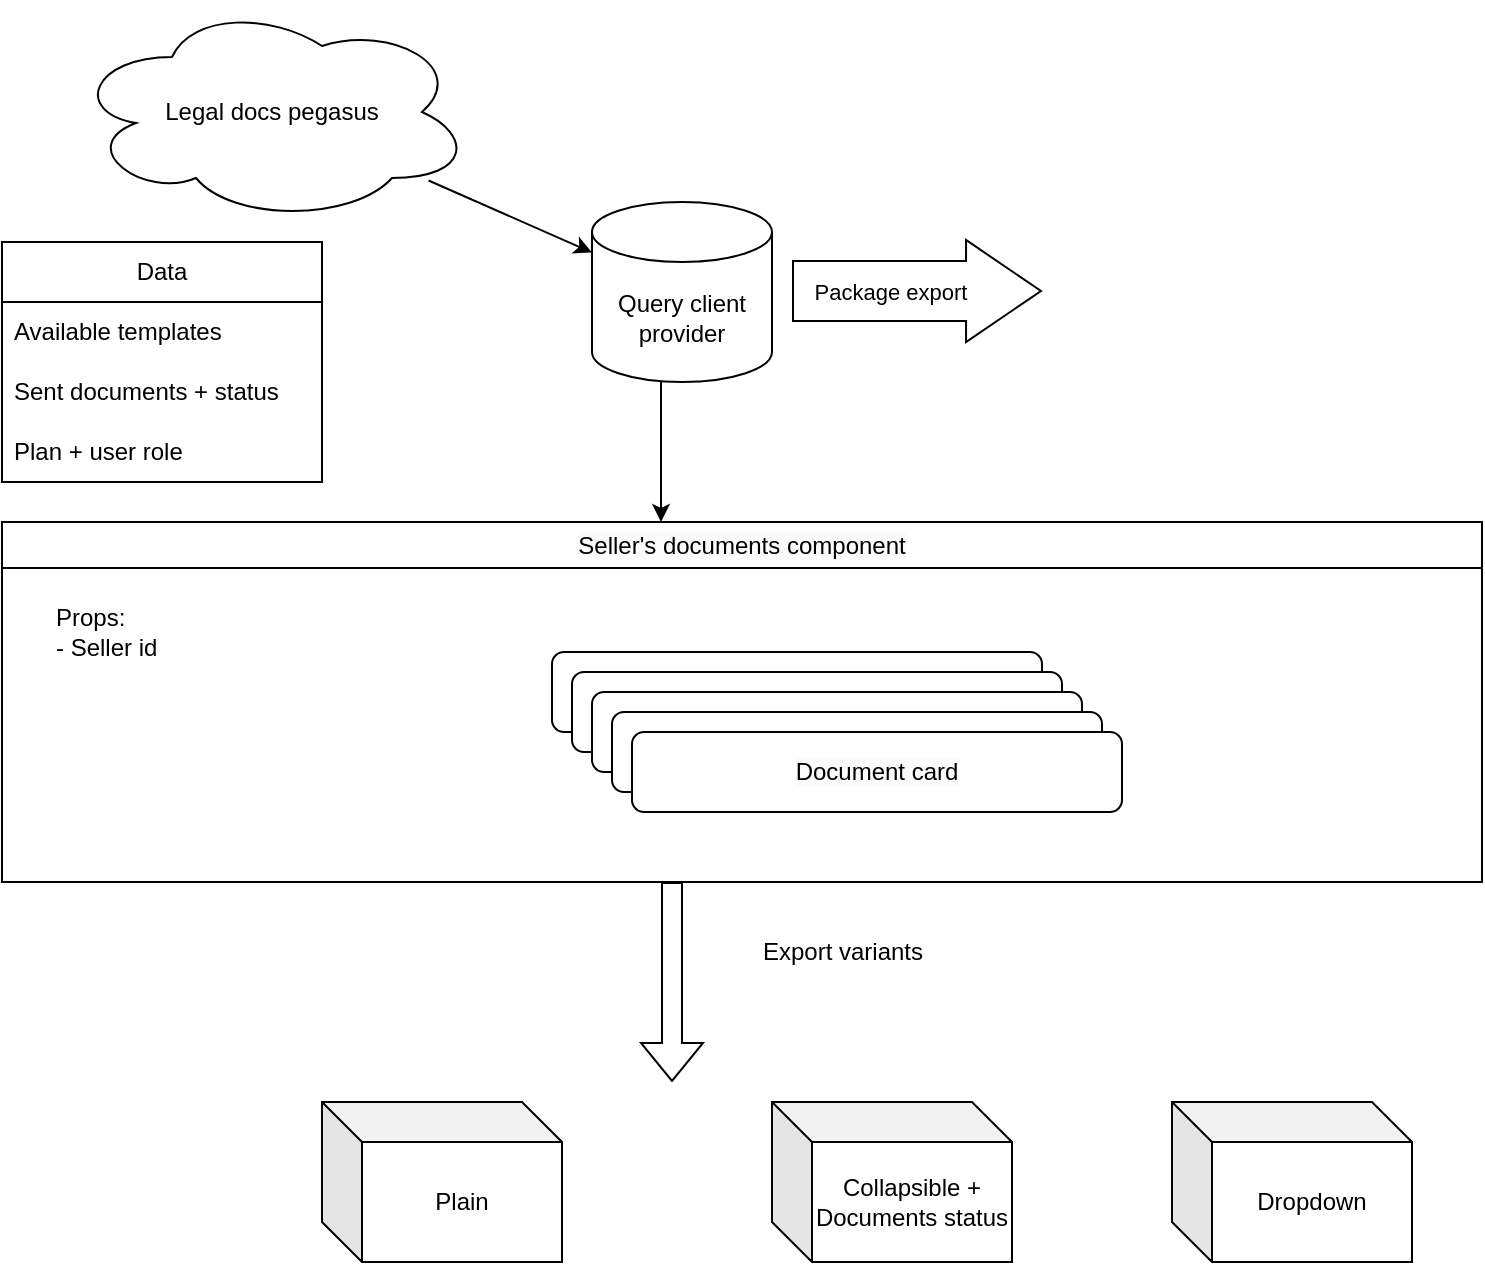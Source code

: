 <mxfile version="25.0.3">
  <diagram name="Page-1" id="3JmRyVbFIATGD4DklPU-">
    <mxGraphModel dx="1314" dy="787" grid="1" gridSize="10" guides="1" tooltips="1" connect="1" arrows="1" fold="1" page="1" pageScale="1" pageWidth="850" pageHeight="1100" math="0" shadow="0">
      <root>
        <mxCell id="0" />
        <mxCell id="1" parent="0" />
        <mxCell id="6FosMGZivHRgjgasGcRN-1" value="&lt;span style=&quot;color: rgb(0, 0, 0); font-family: Helvetica; font-size: 12px; font-style: normal; font-variant-ligatures: normal; font-variant-caps: normal; font-weight: 400; letter-spacing: normal; orphans: 2; text-align: center; text-indent: 0px; text-transform: none; widows: 2; word-spacing: 0px; -webkit-text-stroke-width: 0px; white-space: normal; background-color: rgb(251, 251, 251); text-decoration-thickness: initial; text-decoration-style: initial; text-decoration-color: initial; display: inline !important; float: none;&quot;&gt;Seller&#39;s documents component&lt;/span&gt;" style="swimlane;whiteSpace=wrap;html=1;" vertex="1" parent="1">
          <mxGeometry x="55" y="280" width="740" height="180" as="geometry" />
        </mxCell>
        <mxCell id="6FosMGZivHRgjgasGcRN-12" value="&lt;meta charset=&quot;utf-8&quot;&gt;&lt;span style=&quot;color: rgb(0, 0, 0); font-family: Helvetica; font-size: 12px; font-style: normal; font-variant-ligatures: normal; font-variant-caps: normal; font-weight: 400; letter-spacing: normal; orphans: 2; text-align: center; text-indent: 0px; text-transform: none; widows: 2; word-spacing: 0px; -webkit-text-stroke-width: 0px; white-space: normal; background-color: rgb(251, 251, 251); text-decoration-thickness: initial; text-decoration-style: initial; text-decoration-color: initial; display: inline !important; float: none;&quot;&gt;Document card&lt;/span&gt;" style="rounded=1;whiteSpace=wrap;html=1;" vertex="1" parent="6FosMGZivHRgjgasGcRN-1">
          <mxGeometry x="275" y="65" width="245" height="40" as="geometry" />
        </mxCell>
        <mxCell id="6FosMGZivHRgjgasGcRN-15" value="&lt;meta charset=&quot;utf-8&quot;&gt;&lt;span style=&quot;color: rgb(0, 0, 0); font-family: Helvetica; font-size: 12px; font-style: normal; font-variant-ligatures: normal; font-variant-caps: normal; font-weight: 400; letter-spacing: normal; orphans: 2; text-align: center; text-indent: 0px; text-transform: none; widows: 2; word-spacing: 0px; -webkit-text-stroke-width: 0px; white-space: normal; background-color: rgb(251, 251, 251); text-decoration-thickness: initial; text-decoration-style: initial; text-decoration-color: initial; display: inline !important; float: none;&quot;&gt;Document card&lt;/span&gt;" style="rounded=1;whiteSpace=wrap;html=1;" vertex="1" parent="6FosMGZivHRgjgasGcRN-1">
          <mxGeometry x="285" y="75" width="245" height="40" as="geometry" />
        </mxCell>
        <mxCell id="6FosMGZivHRgjgasGcRN-16" value="&lt;meta charset=&quot;utf-8&quot;&gt;&lt;span style=&quot;color: rgb(0, 0, 0); font-family: Helvetica; font-size: 12px; font-style: normal; font-variant-ligatures: normal; font-variant-caps: normal; font-weight: 400; letter-spacing: normal; orphans: 2; text-align: center; text-indent: 0px; text-transform: none; widows: 2; word-spacing: 0px; -webkit-text-stroke-width: 0px; white-space: normal; background-color: rgb(251, 251, 251); text-decoration-thickness: initial; text-decoration-style: initial; text-decoration-color: initial; display: inline !important; float: none;&quot;&gt;Document card&lt;/span&gt;" style="rounded=1;whiteSpace=wrap;html=1;" vertex="1" parent="6FosMGZivHRgjgasGcRN-1">
          <mxGeometry x="295" y="85" width="245" height="40" as="geometry" />
        </mxCell>
        <mxCell id="6FosMGZivHRgjgasGcRN-17" value="&lt;meta charset=&quot;utf-8&quot;&gt;&lt;span style=&quot;color: rgb(0, 0, 0); font-family: Helvetica; font-size: 12px; font-style: normal; font-variant-ligatures: normal; font-variant-caps: normal; font-weight: 400; letter-spacing: normal; orphans: 2; text-align: center; text-indent: 0px; text-transform: none; widows: 2; word-spacing: 0px; -webkit-text-stroke-width: 0px; white-space: normal; background-color: rgb(251, 251, 251); text-decoration-thickness: initial; text-decoration-style: initial; text-decoration-color: initial; display: inline !important; float: none;&quot;&gt;Document card&lt;/span&gt;" style="rounded=1;whiteSpace=wrap;html=1;" vertex="1" parent="6FosMGZivHRgjgasGcRN-1">
          <mxGeometry x="305" y="95" width="245" height="40" as="geometry" />
        </mxCell>
        <mxCell id="6FosMGZivHRgjgasGcRN-18" value="&lt;meta charset=&quot;utf-8&quot;&gt;&lt;span style=&quot;color: rgb(0, 0, 0); font-family: Helvetica; font-size: 12px; font-style: normal; font-variant-ligatures: normal; font-variant-caps: normal; font-weight: 400; letter-spacing: normal; orphans: 2; text-align: center; text-indent: 0px; text-transform: none; widows: 2; word-spacing: 0px; -webkit-text-stroke-width: 0px; white-space: normal; background-color: rgb(251, 251, 251); text-decoration-thickness: initial; text-decoration-style: initial; text-decoration-color: initial; display: inline !important; float: none;&quot;&gt;Document card&lt;/span&gt;" style="rounded=1;whiteSpace=wrap;html=1;" vertex="1" parent="6FosMGZivHRgjgasGcRN-1">
          <mxGeometry x="315" y="105" width="245" height="40" as="geometry" />
        </mxCell>
        <mxCell id="6FosMGZivHRgjgasGcRN-19" value="Props:&lt;div&gt;- Seller id&lt;/div&gt;" style="text;html=1;align=left;verticalAlign=middle;resizable=0;points=[];autosize=1;strokeColor=none;fillColor=none;" vertex="1" parent="6FosMGZivHRgjgasGcRN-1">
          <mxGeometry x="25" y="35" width="70" height="40" as="geometry" />
        </mxCell>
        <mxCell id="6FosMGZivHRgjgasGcRN-2" value="Legal docs pegasus" style="ellipse;shape=cloud;whiteSpace=wrap;html=1;" vertex="1" parent="1">
          <mxGeometry x="90" y="20" width="200" height="110" as="geometry" />
        </mxCell>
        <mxCell id="6FosMGZivHRgjgasGcRN-3" value="" style="endArrow=classic;html=1;rounded=0;" edge="1" parent="1" source="6FosMGZivHRgjgasGcRN-2" target="6FosMGZivHRgjgasGcRN-4">
          <mxGeometry width="50" height="50" relative="1" as="geometry">
            <mxPoint x="190" y="120" as="sourcePoint" />
            <mxPoint x="190" y="230" as="targetPoint" />
          </mxGeometry>
        </mxCell>
        <mxCell id="6FosMGZivHRgjgasGcRN-4" value="Query client provider" style="shape=cylinder3;whiteSpace=wrap;html=1;boundedLbl=1;backgroundOutline=1;size=15;" vertex="1" parent="1">
          <mxGeometry x="350" y="120" width="90" height="90" as="geometry" />
        </mxCell>
        <mxCell id="6FosMGZivHRgjgasGcRN-5" value="" style="endArrow=classic;html=1;rounded=0;" edge="1" parent="1">
          <mxGeometry width="50" height="50" relative="1" as="geometry">
            <mxPoint x="384.5" y="210" as="sourcePoint" />
            <mxPoint x="384.5" y="280" as="targetPoint" />
          </mxGeometry>
        </mxCell>
        <mxCell id="6FosMGZivHRgjgasGcRN-6" value="" style="shape=flexArrow;endArrow=classic;html=1;rounded=0;width=30;endSize=12.16;" edge="1" parent="1">
          <mxGeometry width="50" height="50" relative="1" as="geometry">
            <mxPoint x="450" y="164.5" as="sourcePoint" />
            <mxPoint x="575" y="164.5" as="targetPoint" />
          </mxGeometry>
        </mxCell>
        <mxCell id="6FosMGZivHRgjgasGcRN-7" value="Package export" style="edgeLabel;html=1;align=center;verticalAlign=middle;resizable=0;points=[];" vertex="1" connectable="0" parent="6FosMGZivHRgjgasGcRN-6">
          <mxGeometry x="-0.44" y="1" relative="1" as="geometry">
            <mxPoint x="14" y="1" as="offset" />
          </mxGeometry>
        </mxCell>
        <mxCell id="6FosMGZivHRgjgasGcRN-8" value="Data" style="swimlane;fontStyle=0;childLayout=stackLayout;horizontal=1;startSize=30;horizontalStack=0;resizeParent=1;resizeParentMax=0;resizeLast=0;collapsible=1;marginBottom=0;whiteSpace=wrap;html=1;" vertex="1" parent="1">
          <mxGeometry x="55" y="140" width="160" height="120" as="geometry" />
        </mxCell>
        <mxCell id="6FosMGZivHRgjgasGcRN-9" value="Available templates&lt;span style=&quot;white-space: pre;&quot;&gt;&#x9;&lt;/span&gt;" style="text;strokeColor=none;fillColor=none;align=left;verticalAlign=middle;spacingLeft=4;spacingRight=4;overflow=hidden;points=[[0,0.5],[1,0.5]];portConstraint=eastwest;rotatable=0;whiteSpace=wrap;html=1;" vertex="1" parent="6FosMGZivHRgjgasGcRN-8">
          <mxGeometry y="30" width="160" height="30" as="geometry" />
        </mxCell>
        <mxCell id="6FosMGZivHRgjgasGcRN-10" value="Sent documents + status" style="text;strokeColor=none;fillColor=none;align=left;verticalAlign=middle;spacingLeft=4;spacingRight=4;overflow=hidden;points=[[0,0.5],[1,0.5]];portConstraint=eastwest;rotatable=0;whiteSpace=wrap;html=1;" vertex="1" parent="6FosMGZivHRgjgasGcRN-8">
          <mxGeometry y="60" width="160" height="30" as="geometry" />
        </mxCell>
        <mxCell id="6FosMGZivHRgjgasGcRN-11" value="Plan + user role" style="text;strokeColor=none;fillColor=none;align=left;verticalAlign=middle;spacingLeft=4;spacingRight=4;overflow=hidden;points=[[0,0.5],[1,0.5]];portConstraint=eastwest;rotatable=0;whiteSpace=wrap;html=1;" vertex="1" parent="6FosMGZivHRgjgasGcRN-8">
          <mxGeometry y="90" width="160" height="30" as="geometry" />
        </mxCell>
        <mxCell id="6FosMGZivHRgjgasGcRN-22" value="Collapsible + Documents status" style="shape=cube;whiteSpace=wrap;html=1;boundedLbl=1;backgroundOutline=1;darkOpacity=0.05;darkOpacity2=0.1;" vertex="1" parent="1">
          <mxGeometry x="440" y="570" width="120" height="80" as="geometry" />
        </mxCell>
        <mxCell id="6FosMGZivHRgjgasGcRN-23" value="" style="shape=flexArrow;endArrow=classic;html=1;rounded=0;" edge="1" parent="1">
          <mxGeometry width="50" height="50" relative="1" as="geometry">
            <mxPoint x="390" y="460" as="sourcePoint" />
            <mxPoint x="390" y="560" as="targetPoint" />
          </mxGeometry>
        </mxCell>
        <mxCell id="6FosMGZivHRgjgasGcRN-24" value="Export variants" style="text;html=1;align=center;verticalAlign=middle;resizable=0;points=[];autosize=1;strokeColor=none;fillColor=none;" vertex="1" parent="1">
          <mxGeometry x="425" y="480" width="100" height="30" as="geometry" />
        </mxCell>
        <mxCell id="6FosMGZivHRgjgasGcRN-25" value="Dropdown" style="shape=cube;whiteSpace=wrap;html=1;boundedLbl=1;backgroundOutline=1;darkOpacity=0.05;darkOpacity2=0.1;" vertex="1" parent="1">
          <mxGeometry x="640" y="570" width="120" height="80" as="geometry" />
        </mxCell>
        <mxCell id="6FosMGZivHRgjgasGcRN-26" value="Plain" style="shape=cube;whiteSpace=wrap;html=1;boundedLbl=1;backgroundOutline=1;darkOpacity=0.05;darkOpacity2=0.1;" vertex="1" parent="1">
          <mxGeometry x="215" y="570" width="120" height="80" as="geometry" />
        </mxCell>
      </root>
    </mxGraphModel>
  </diagram>
</mxfile>

